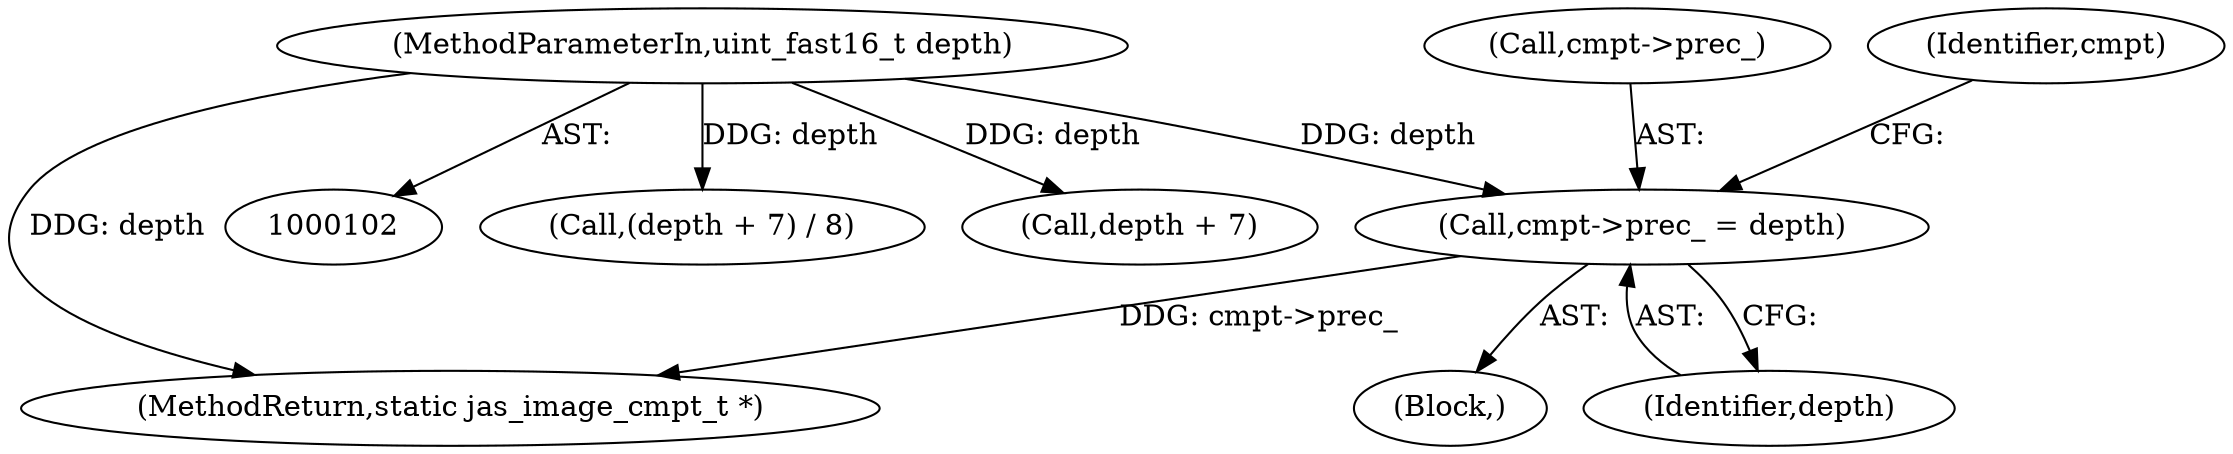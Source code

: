 digraph "0_jasper_634ce8e8a5accc0fa05dd2c20d42b4749d4b2735@pointer" {
"1000194" [label="(Call,cmpt->prec_ = depth)"];
"1000109" [label="(MethodParameterIn,uint_fast16_t depth)"];
"1000194" [label="(Call,cmpt->prec_ = depth)"];
"1000198" [label="(Identifier,depth)"];
"1000213" [label="(Call,(depth + 7) / 8)"];
"1000214" [label="(Call,depth + 7)"];
"1000195" [label="(Call,cmpt->prec_)"];
"1000109" [label="(MethodParameterIn,uint_fast16_t depth)"];
"1000201" [label="(Identifier,cmpt)"];
"1000112" [label="(Block,)"];
"1000297" [label="(MethodReturn,static jas_image_cmpt_t *)"];
"1000194" -> "1000112"  [label="AST: "];
"1000194" -> "1000198"  [label="CFG: "];
"1000195" -> "1000194"  [label="AST: "];
"1000198" -> "1000194"  [label="AST: "];
"1000201" -> "1000194"  [label="CFG: "];
"1000194" -> "1000297"  [label="DDG: cmpt->prec_"];
"1000109" -> "1000194"  [label="DDG: depth"];
"1000109" -> "1000102"  [label="AST: "];
"1000109" -> "1000297"  [label="DDG: depth"];
"1000109" -> "1000213"  [label="DDG: depth"];
"1000109" -> "1000214"  [label="DDG: depth"];
}
